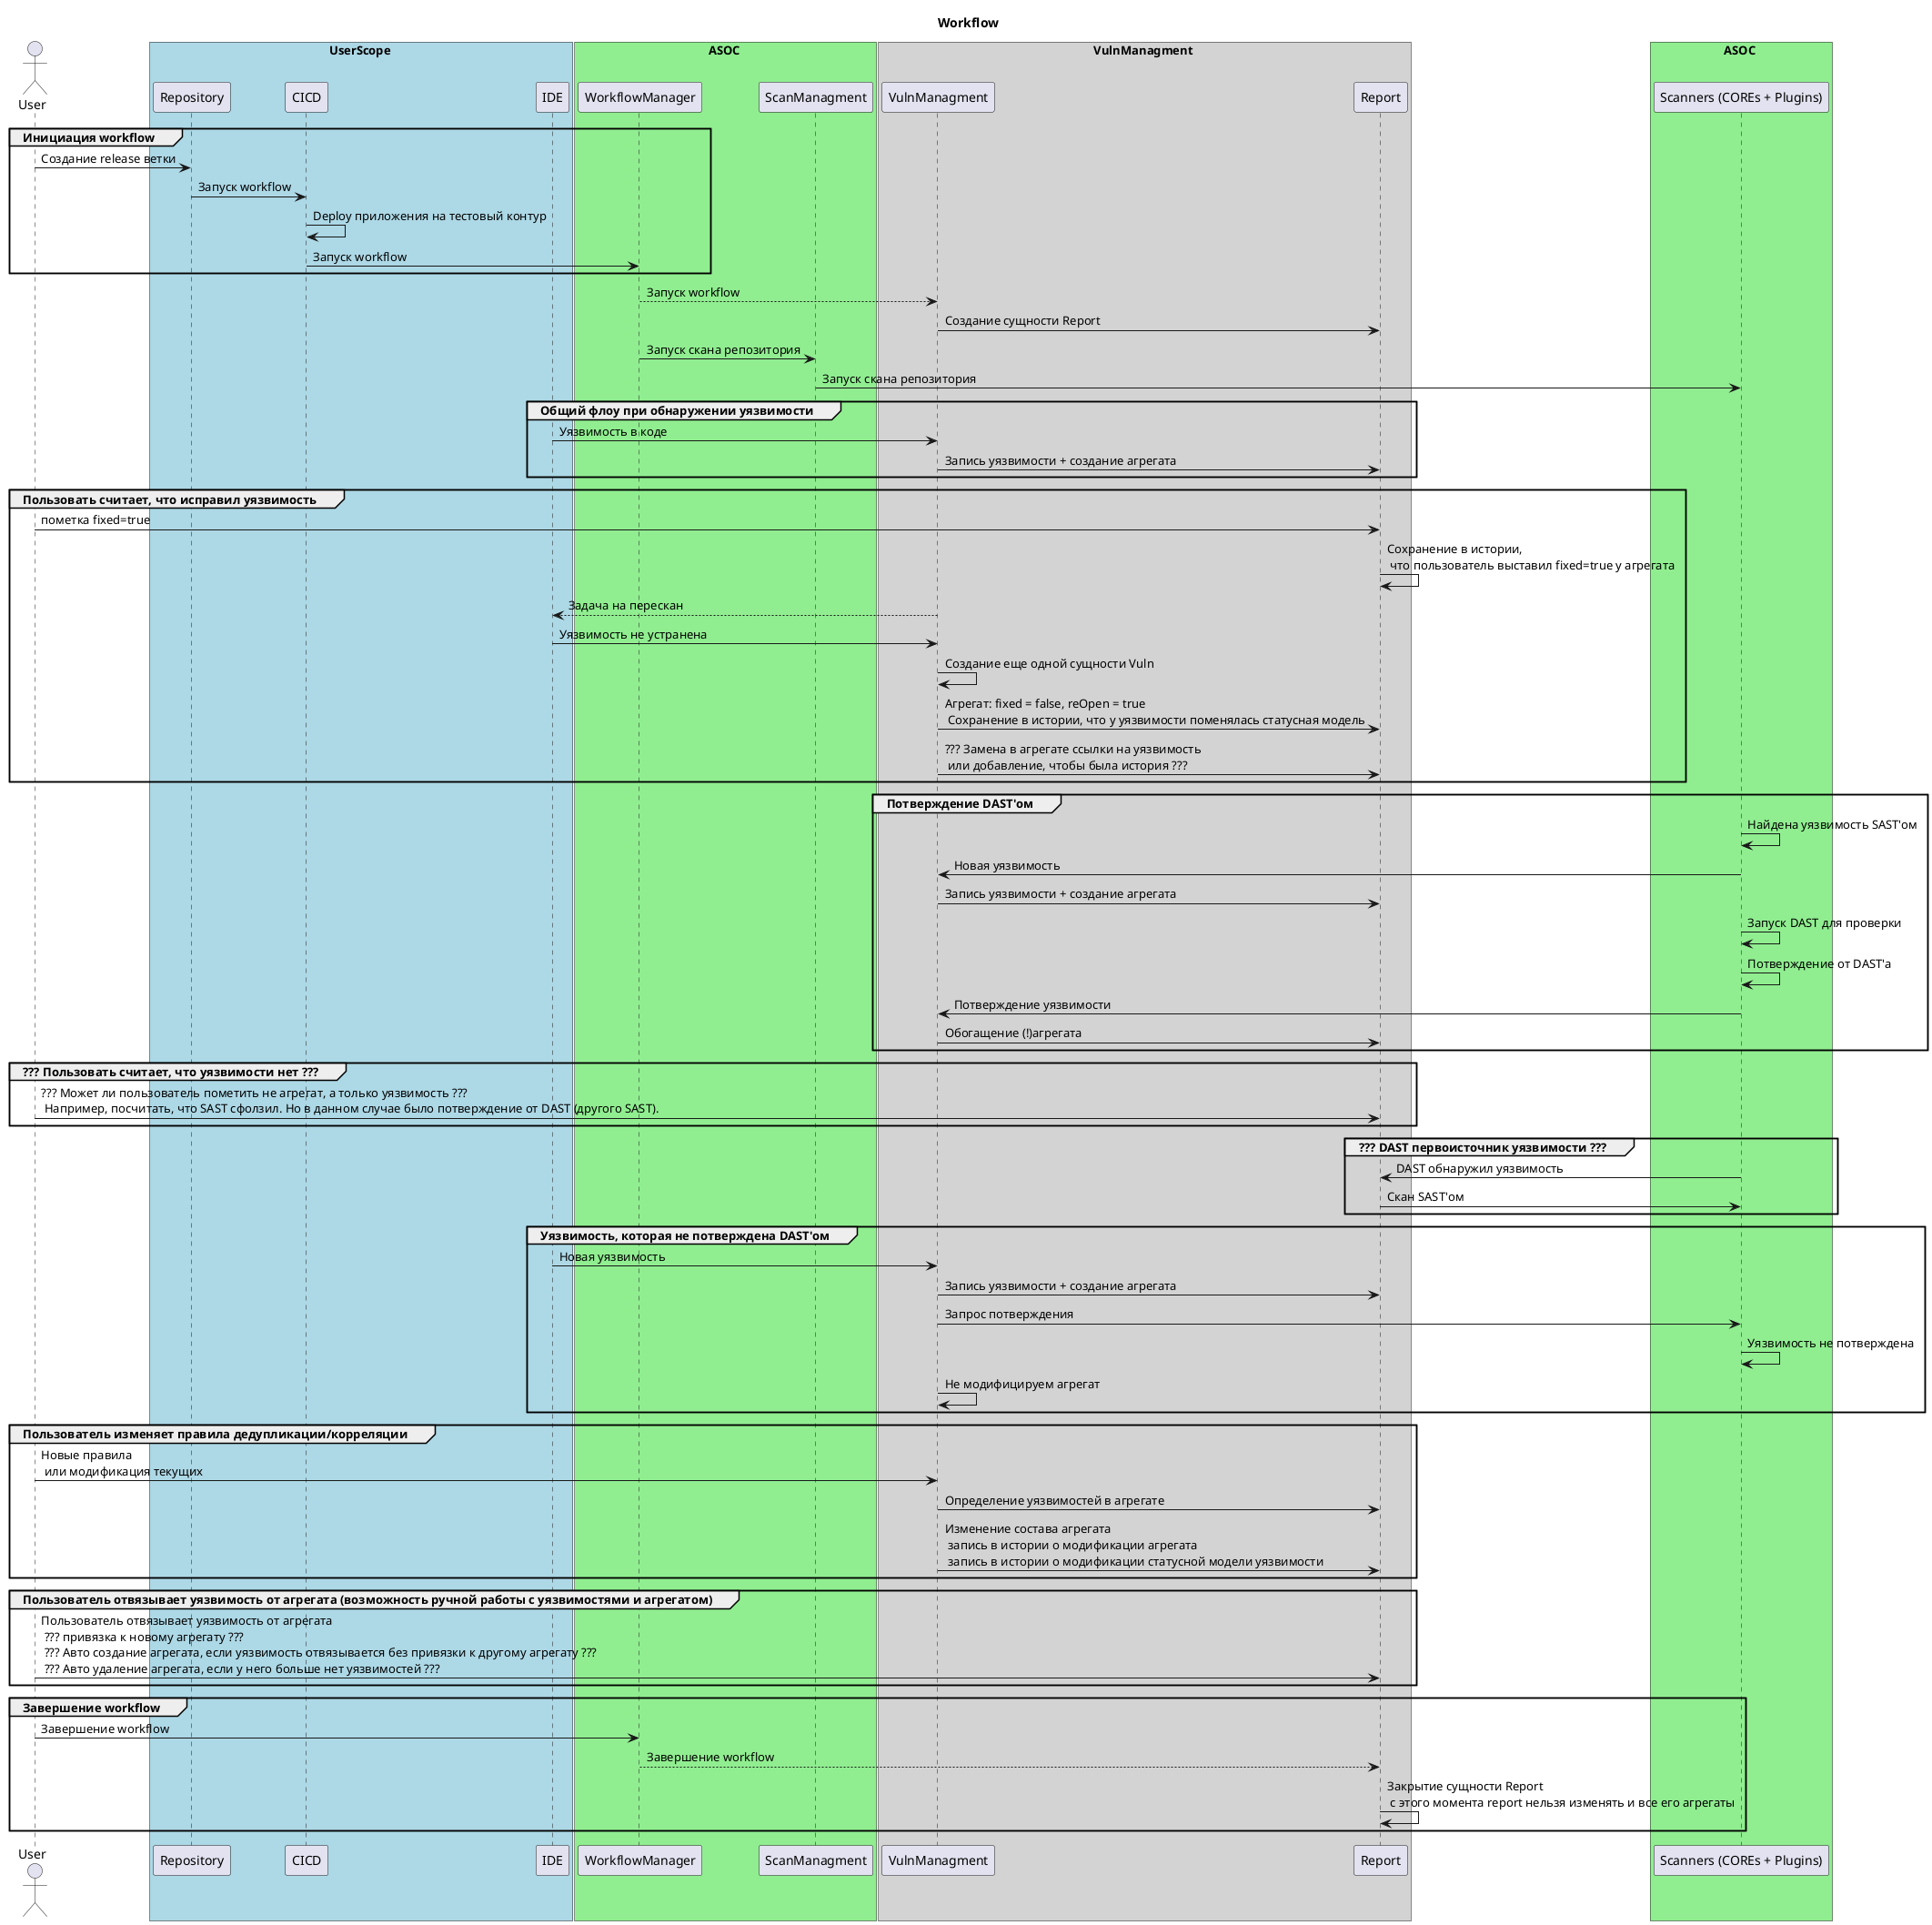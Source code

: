 @startuml
title Workflow

actor User

box UserScope #LightBlue
    participant Repository
    participant CICD
    participant IDE
end box

box ASOC #LightGreen
    participant WorkflowManager
    participant ScanManagment
    box VulnManagment #LightGray
        participant VulnManagment
        participant Report
    end box
    participant "Scanners (COREs + Plugins)" AS Scanners
end box

group Инициация workflow
    User -> Repository: Создание release ветки
    Repository -> CICD: Запуск workflow
    CICD -> CICD: Deploy приложения на тестовый контур
    CICD -> WorkflowManager: Запуск workflow
end

WorkflowManager --> VulnManagment: Запуск workflow

VulnManagment -> Report: Создание сущности Report

WorkflowManager -> ScanManagment: Запуск скана репозитория
ScanManagment -> Scanners: Запуск скана репозитория

group Общий флоу при обнаружении уязвимости
    IDE -> VulnManagment: Уязвимость в коде
    VulnManagment -> Report: Запись уязвимости + создание агрегата
end

group Пользовать считает, что исправил уязвимость
    User -> Report: пометка fixed=true
    Report -> Report: Сохранение в истории, \n что пользователь выставил fixed=true у агрегата
    VulnManagment --> IDE: Задача на перескан
    IDE -> VulnManagment: Уязвимость не устранена
    VulnManagment -> VulnManagment: Создание еще одной сущности Vuln
    VulnManagment -> Report: Агрегат: fixed = false, reOpen = true \n Сохранение в истории, что у уязвимости поменялась статусная модель
    VulnManagment -> Report: ??? Замена в агрегате ссылки на уязвимость \n или добавление, чтобы была история ???
end

group Потверждение DAST'ом
    Scanners -> Scanners: Найдена уязвимость SAST'ом

    Scanners -> VulnManagment: Новая уязвимость
    VulnManagment -> Report: Запись уязвимости + создание агрегата

    Scanners -> Scanners: Запуск DAST для проверки
    Scanners -> Scanners: Потверждение от DAST'а
    Scanners -> VulnManagment: Потверждение уязвимости
    VulnManagment -> Report: Обогащение (!)агрегата
end

group ??? Пользовать считает, что уязвимости нет ???
    User -> Report: ??? Может ли пользователь пометить не агрегат, а только уязвимость ??? \n Например, посчитать, что SAST сфолзил. Но в данном случае было потверждение от DAST (другого SAST).
end

group ??? DAST первоисточник уязвимости ???
    Scanners -> Report: DAST обнаружил уязвимость
    Report -> Scanners: Скан SAST'ом
end

group Уязвимость, которая не потверждена DAST'ом
    IDE -> VulnManagment: Новая уязвимость
    VulnManagment -> Report: Запись уязвимости + создание агрегата

    VulnManagment -> Scanners: Запрос потверждения
    Scanners -> Scanners: Уязвимость не потверждена

    VulnManagment -> VulnManagment: Не модифицируем агрегат
end

group Пользователь изменяет правила дедупликации/корреляции
    User -> VulnManagment: Новые правила \n или модификация текущих

    VulnManagment -> Report: Определение уязвимостей в агрегате
    VulnManagment -> Report: Изменение состава агрегата \n запись в истории о модификации агрегата \n запись в истории о модификации статусной модели уязвимости
end

group Пользователь отвязывает уязвимость от агрегата (возможность ручной работы с уязвимостями и агрегатом)
    User -> Report: Пользователь отвязывает уязвимость от агрегата \n ??? привязка к новому агрегату ??? \n ??? Авто создание агрегата, если уязвимость отвязывается без привязки к другому агрегату ??? \n ??? Авто удаление агрегата, если у него больше нет уязвимостей ???
end

group Завершение workflow
    User -> WorkflowManager: Завершение workflow
    WorkflowManager --> Report: Завершение workflow
    Report -> Report: Закрытие сущности Report \n с этого момента report нельзя изменять и все его агрегаты
end

@enduml
